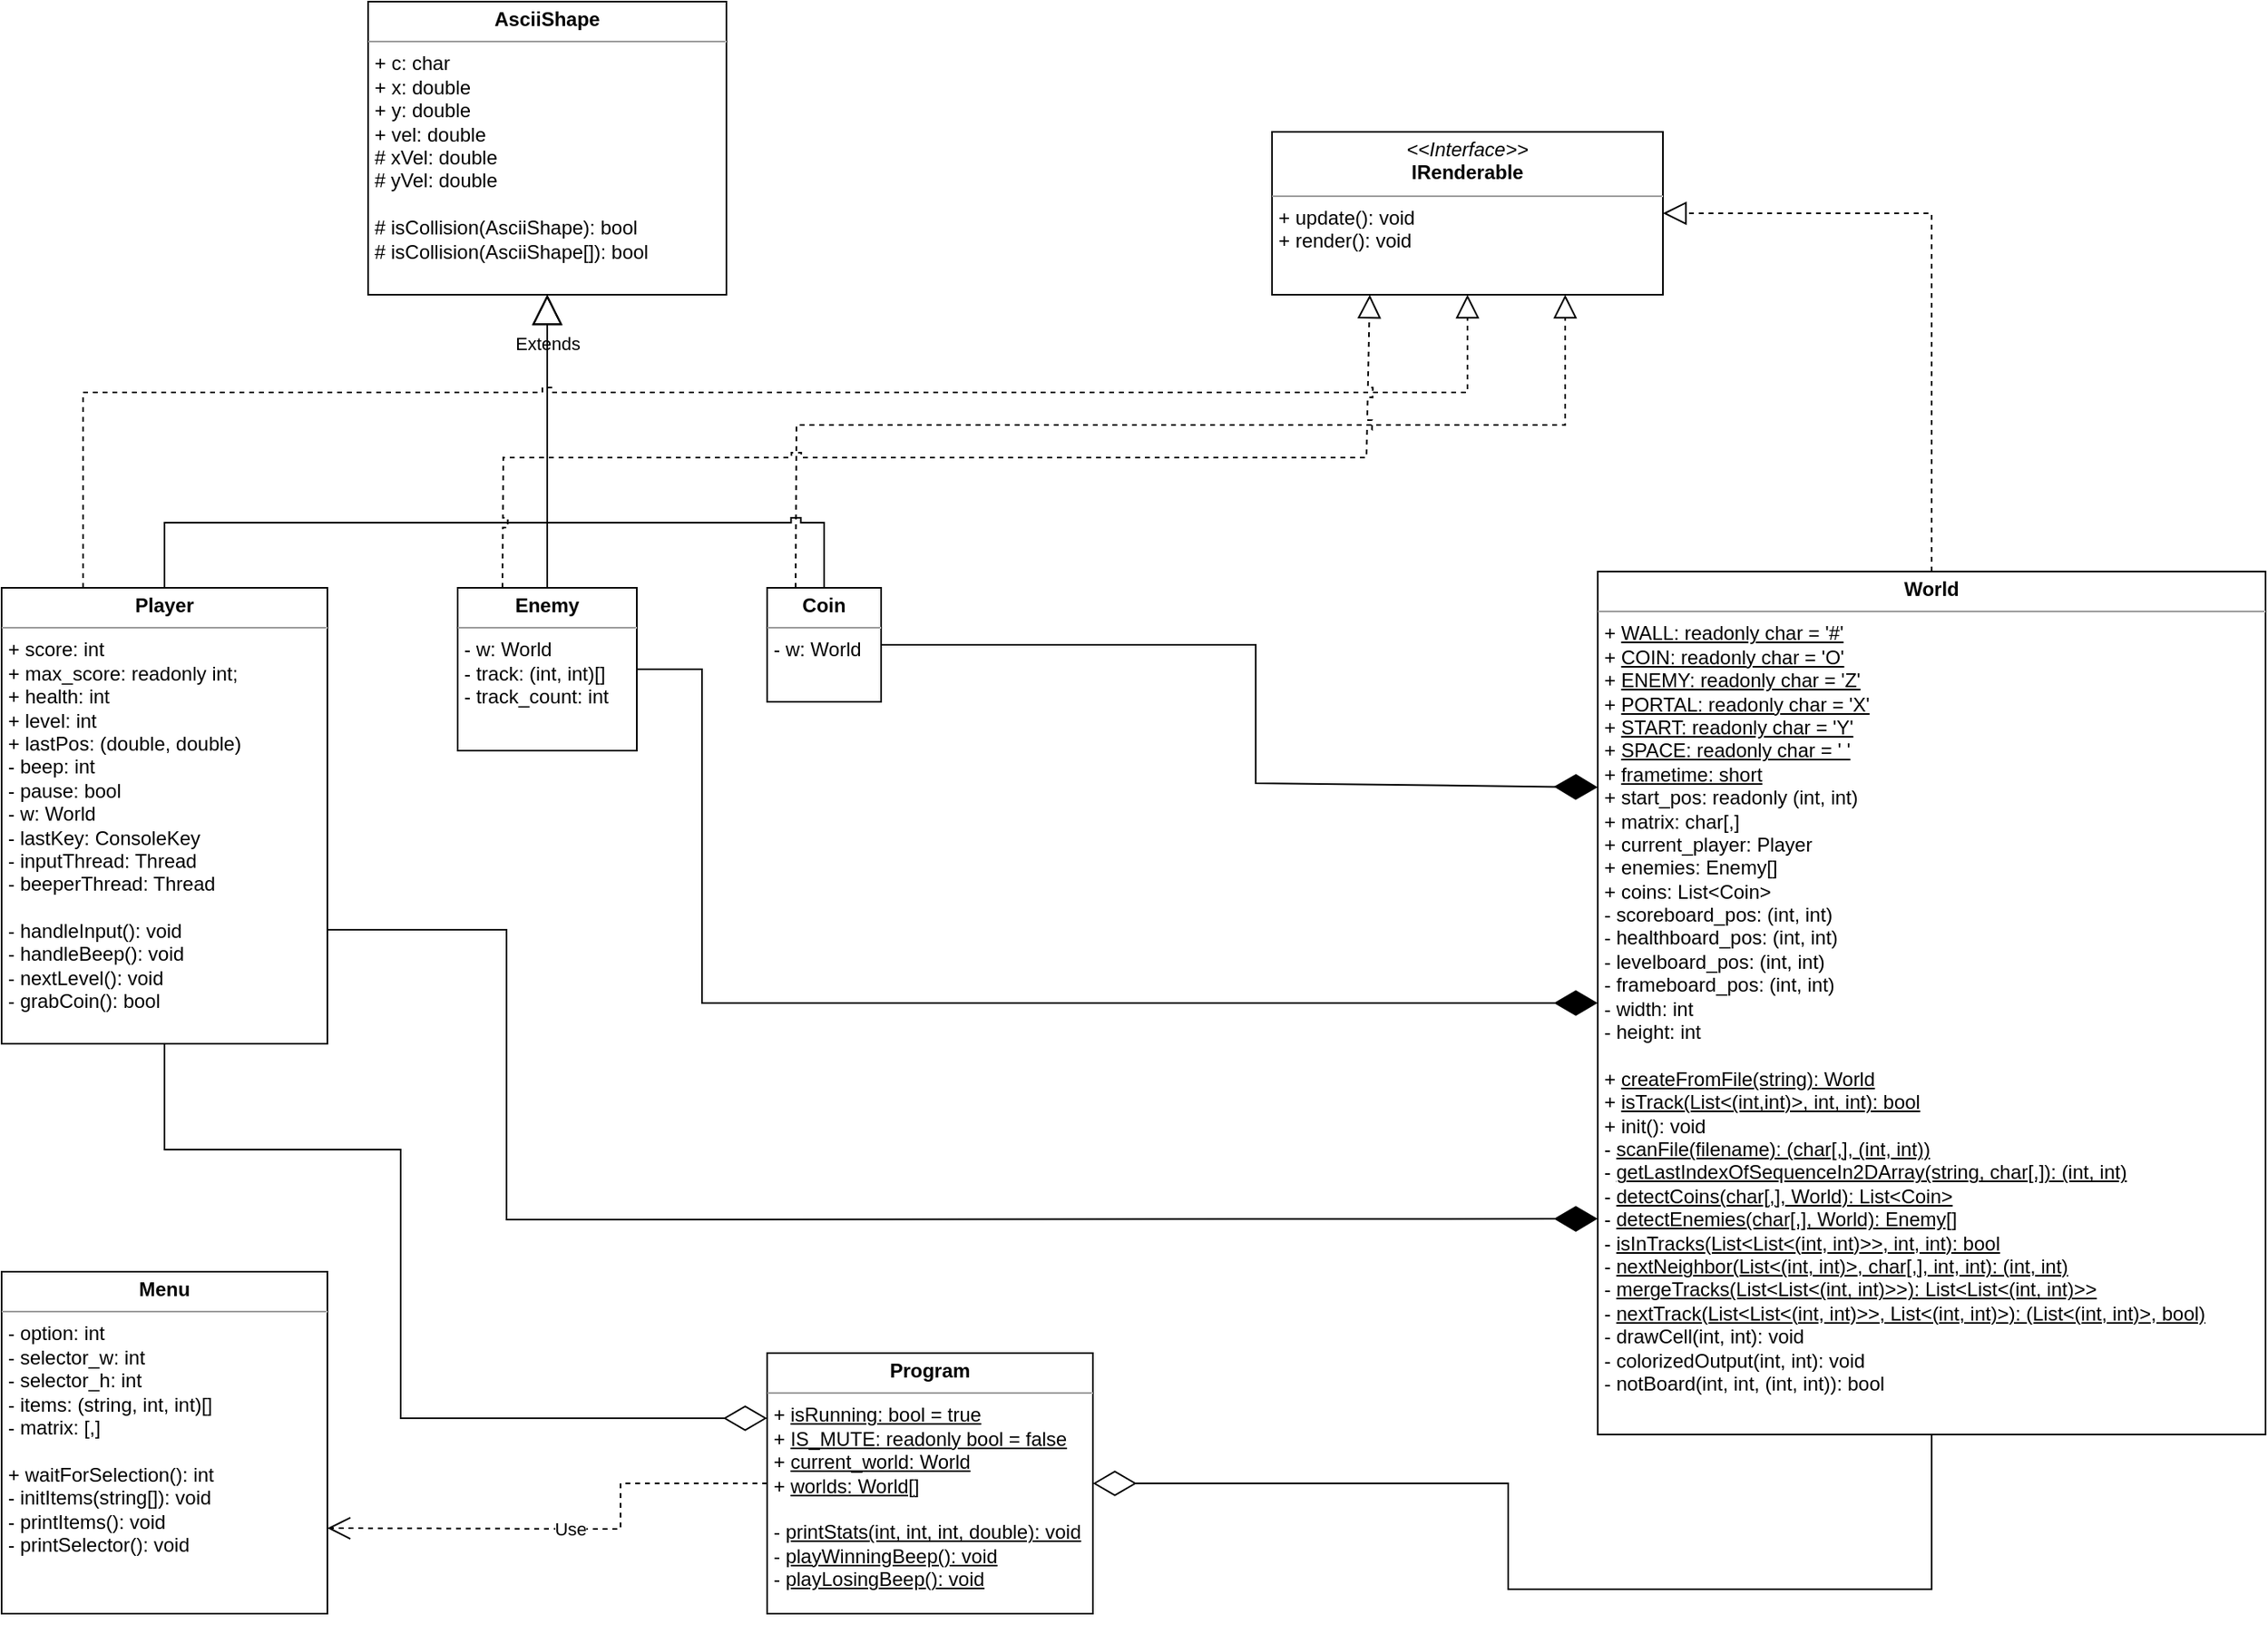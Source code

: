 <mxfile version="20.8.16" type="device"><diagram id="k9l2zKzV5pCEAbraU34X" name="Seite-1"><mxGraphModel dx="371" dy="240" grid="1" gridSize="10" guides="1" tooltips="1" connect="1" arrows="1" fold="1" page="1" pageScale="1" pageWidth="1920" pageHeight="1200" math="0" shadow="0"><root><mxCell id="0"/><mxCell id="1" parent="0"/><mxCell id="pNE3IXXDG4oPWmP49iQq-5" value="" style="endArrow=block;dashed=1;endFill=0;endSize=12;html=1;rounded=0;entryX=0.75;entryY=1;entryDx=0;entryDy=0;exitX=0.25;exitY=0;exitDx=0;exitDy=0;jumpStyle=sharp;" parent="1" source="jj0wa9IbwL9u4ZFOaKZa-3" target="jj0wa9IbwL9u4ZFOaKZa-8" edge="1"><mxGeometry width="160" relative="1" as="geometry"><mxPoint x="915" y="455" as="sourcePoint"/><mxPoint x="1445" y="275" as="targetPoint"/><Array as="points"><mxPoint x="753" y="365"/><mxPoint x="1225" y="365"/></Array></mxGeometry></mxCell><mxCell id="jj0wa9IbwL9u4ZFOaKZa-1" value="&lt;p style=&quot;margin:0px;margin-top:4px;text-align:center;&quot;&gt;&lt;b&gt;AsciiShape&lt;/b&gt;&lt;/p&gt;&lt;hr size=&quot;1&quot;&gt;&lt;p style=&quot;margin:0px;margin-left:4px;&quot;&gt;+ c: char&lt;/p&gt;&lt;p style=&quot;margin:0px;margin-left:4px;&quot;&gt;+ x: double&lt;/p&gt;&lt;p style=&quot;margin:0px;margin-left:4px;&quot;&gt;+ y: double&lt;/p&gt;&lt;p style=&quot;margin:0px;margin-left:4px;&quot;&gt;+ vel: double&lt;/p&gt;&lt;p style=&quot;margin:0px;margin-left:4px;&quot;&gt;# xVel: double&lt;/p&gt;&lt;p style=&quot;margin:0px;margin-left:4px;&quot;&gt;# yVel: double&lt;/p&gt;&lt;p style=&quot;margin:0px;margin-left:4px;&quot;&gt;&lt;br&gt;&lt;/p&gt;&lt;p style=&quot;margin:0px;margin-left:4px;&quot;&gt;&lt;span style=&quot;background-color: initial;&quot;&gt;# isCollision(AsciiShape): bool&lt;/span&gt;&lt;/p&gt;&lt;p style=&quot;margin:0px;margin-left:4px;&quot;&gt;&lt;span style=&quot;background-color: initial;&quot;&gt;# isCollision(AsciiShape[]): bool&lt;/span&gt;&lt;/p&gt;" style="verticalAlign=top;align=left;overflow=fill;fontSize=12;fontFamily=Helvetica;html=1;" parent="1" vertex="1"><mxGeometry x="490" y="105" width="220" height="180" as="geometry"/></mxCell><mxCell id="jj0wa9IbwL9u4ZFOaKZa-2" value="&lt;p style=&quot;margin:0px;margin-top:4px;text-align:center;&quot;&gt;&lt;b&gt;Player&lt;/b&gt;&lt;/p&gt;&lt;hr size=&quot;1&quot;&gt;&lt;p style=&quot;margin:0px;margin-left:4px;&quot;&gt;+ score: int&lt;/p&gt;&lt;p style=&quot;margin:0px;margin-left:4px;&quot;&gt;&lt;span style=&quot;background-color: initial;&quot;&gt;+ max_score: readonly int;&lt;/span&gt;&lt;/p&gt;&lt;p style=&quot;margin:0px;margin-left:4px;&quot;&gt;+ health: int&lt;/p&gt;&lt;p style=&quot;margin:0px;margin-left:4px;&quot;&gt;+ level: int&lt;/p&gt;&lt;p style=&quot;margin:0px;margin-left:4px;&quot;&gt;+ lastPos: (double, double)&lt;/p&gt;&lt;p style=&quot;margin:0px;margin-left:4px;&quot;&gt;- beep: int&lt;/p&gt;&lt;p style=&quot;margin:0px;margin-left:4px;&quot;&gt;&lt;span style=&quot;background-color: initial;&quot;&gt;- pause: bool&lt;/span&gt;&lt;/p&gt;&lt;p style=&quot;margin:0px;margin-left:4px;&quot;&gt;- w: World&lt;/p&gt;&lt;p style=&quot;margin:0px;margin-left:4px;&quot;&gt;&lt;span style=&quot;background-color: initial;&quot;&gt;- lastKey: ConsoleKey&lt;/span&gt;&lt;/p&gt;&lt;p style=&quot;margin:0px;margin-left:4px;&quot;&gt;- inputThread: Thread&lt;/p&gt;&lt;p style=&quot;margin:0px;margin-left:4px;&quot;&gt;- beeperThread: Thread&lt;/p&gt;&lt;p style=&quot;margin:0px;margin-left:4px;&quot;&gt;&lt;br&gt;&lt;/p&gt;&lt;p style=&quot;margin:0px;margin-left:4px;&quot;&gt;- handleInput(): void&lt;/p&gt;&lt;p style=&quot;margin:0px;margin-left:4px;&quot;&gt;- handleBeep(): void&lt;/p&gt;&lt;p style=&quot;margin:0px;margin-left:4px;&quot;&gt;- nextLevel(): void&lt;/p&gt;&lt;p style=&quot;margin:0px;margin-left:4px;&quot;&gt;- grabCoin(): bool&lt;/p&gt;" style="verticalAlign=top;align=left;overflow=fill;fontSize=12;fontFamily=Helvetica;html=1;" parent="1" vertex="1"><mxGeometry x="265" y="465" width="200" height="280" as="geometry"/></mxCell><mxCell id="jj0wa9IbwL9u4ZFOaKZa-3" value="&lt;p style=&quot;margin:0px;margin-top:4px;text-align:center;&quot;&gt;&lt;b&gt;Coin&lt;/b&gt;&lt;/p&gt;&lt;hr size=&quot;1&quot;&gt;&lt;p style=&quot;margin:0px;margin-left:4px;&quot;&gt;- w: World&lt;/p&gt;" style="verticalAlign=top;align=left;overflow=fill;fontSize=12;fontFamily=Helvetica;html=1;" parent="1" vertex="1"><mxGeometry x="735" y="465" width="70" height="70" as="geometry"/></mxCell><mxCell id="jj0wa9IbwL9u4ZFOaKZa-4" value="&lt;p style=&quot;margin:0px;margin-top:4px;text-align:center;&quot;&gt;&lt;b&gt;Enemy&lt;/b&gt;&lt;/p&gt;&lt;hr size=&quot;1&quot;&gt;&lt;p style=&quot;margin:0px;margin-left:4px;&quot;&gt;- w: World&lt;/p&gt;&lt;p style=&quot;margin:0px;margin-left:4px;&quot;&gt;- track: (int, int)[]&lt;/p&gt;&lt;p style=&quot;margin:0px;margin-left:4px;&quot;&gt;- track_count: int&lt;/p&gt;" style="verticalAlign=top;align=left;overflow=fill;fontSize=12;fontFamily=Helvetica;html=1;" parent="1" vertex="1"><mxGeometry x="545" y="465" width="110" height="100" as="geometry"/></mxCell><mxCell id="jj0wa9IbwL9u4ZFOaKZa-5" value="Extends" style="endArrow=block;endSize=16;endFill=0;html=1;rounded=0;entryX=0.5;entryY=1;entryDx=0;entryDy=0;exitX=0.5;exitY=0;exitDx=0;exitDy=0;" parent="1" source="jj0wa9IbwL9u4ZFOaKZa-4" target="jj0wa9IbwL9u4ZFOaKZa-1" edge="1"><mxGeometry x="0.667" width="160" relative="1" as="geometry"><mxPoint x="605" y="635" as="sourcePoint"/><mxPoint x="765" y="635" as="targetPoint"/><mxPoint as="offset"/></mxGeometry></mxCell><mxCell id="jj0wa9IbwL9u4ZFOaKZa-6" value="" style="endArrow=block;endSize=16;endFill=0;html=1;rounded=0;exitX=0.5;exitY=0;exitDx=0;exitDy=0;entryX=0.5;entryY=1;entryDx=0;entryDy=0;jumpStyle=sharp;" parent="1" source="jj0wa9IbwL9u4ZFOaKZa-3" target="jj0wa9IbwL9u4ZFOaKZa-1" edge="1"><mxGeometry width="160" relative="1" as="geometry"><mxPoint x="1155.0" y="415" as="sourcePoint"/><mxPoint x="865" y="365" as="targetPoint"/><Array as="points"><mxPoint x="770" y="425"/><mxPoint x="600" y="425"/></Array></mxGeometry></mxCell><mxCell id="jj0wa9IbwL9u4ZFOaKZa-7" value="" style="endArrow=block;endSize=16;endFill=0;html=1;rounded=0;entryX=0.5;entryY=1;entryDx=0;entryDy=0;exitX=0.5;exitY=0;exitDx=0;exitDy=0;" parent="1" source="jj0wa9IbwL9u4ZFOaKZa-2" target="jj0wa9IbwL9u4ZFOaKZa-1" edge="1"><mxGeometry width="160" relative="1" as="geometry"><mxPoint x="69.41" y="415" as="sourcePoint"/><mxPoint x="69.41" y="245" as="targetPoint"/><Array as="points"><mxPoint x="365" y="425"/><mxPoint x="600" y="425"/></Array></mxGeometry></mxCell><mxCell id="jj0wa9IbwL9u4ZFOaKZa-8" value="&lt;p style=&quot;margin:0px;margin-top:4px;text-align:center;&quot;&gt;&lt;i&gt;&amp;lt;&amp;lt;Interface&amp;gt;&amp;gt;&lt;/i&gt;&lt;br&gt;&lt;b&gt;IRenderable&lt;/b&gt;&lt;/p&gt;&lt;hr size=&quot;1&quot;&gt;&lt;p style=&quot;margin:0px;margin-left:4px;&quot;&gt;+ update(): void&lt;br&gt;+ render(): void&lt;/p&gt;" style="verticalAlign=top;align=left;overflow=fill;fontSize=12;fontFamily=Helvetica;html=1;" parent="1" vertex="1"><mxGeometry x="1045" y="185" width="240" height="100" as="geometry"/></mxCell><mxCell id="jj0wa9IbwL9u4ZFOaKZa-9" value="&lt;p style=&quot;margin:0px;margin-top:4px;text-align:center;&quot;&gt;&lt;b&gt;World&lt;/b&gt;&lt;/p&gt;&lt;hr size=&quot;1&quot;&gt;&lt;p style=&quot;margin:0px;margin-left:4px;&quot;&gt;+ &lt;u&gt;WALL: readonly char = '#'&lt;/u&gt;&lt;/p&gt;&lt;p style=&quot;margin:0px;margin-left:4px;&quot;&gt;+ &lt;u&gt;COIN: readonly char = 'O'&lt;/u&gt;&lt;/p&gt;&lt;p style=&quot;margin:0px;margin-left:4px;&quot;&gt;+ &lt;u&gt;ENEMY: readonly char = 'Z'&lt;/u&gt;&lt;/p&gt;&lt;p style=&quot;margin:0px;margin-left:4px;&quot;&gt;+ &lt;u&gt;PORTAL: readonly char = 'X'&lt;/u&gt;&lt;/p&gt;&lt;p style=&quot;margin:0px;margin-left:4px;&quot;&gt;+ &lt;u&gt;START: readonly char = 'Y'&lt;/u&gt;&lt;/p&gt;&lt;p style=&quot;margin:0px;margin-left:4px;&quot;&gt;+ &lt;u&gt;SPACE: readonly char = ' '&lt;/u&gt;&lt;/p&gt;&lt;p style=&quot;margin:0px;margin-left:4px;&quot;&gt;+ &lt;u&gt;frametime: short&lt;/u&gt;&lt;/p&gt;&lt;p style=&quot;margin:0px;margin-left:4px;&quot;&gt;+ start_pos: readonly (int, int)&lt;/p&gt;&lt;p style=&quot;margin:0px;margin-left:4px;&quot;&gt;+ matrix: char[,]&lt;/p&gt;&lt;p style=&quot;margin:0px;margin-left:4px;&quot;&gt;+ current_player: Player&lt;/p&gt;&lt;p style=&quot;margin:0px;margin-left:4px;&quot;&gt;+ enemies: Enemy[]&lt;/p&gt;&lt;p style=&quot;margin:0px;margin-left:4px;&quot;&gt;+ coins: List&amp;lt;Coin&amp;gt;&lt;/p&gt;&lt;p style=&quot;margin:0px;margin-left:4px;&quot;&gt;- scoreboard_pos: (int, int)&lt;/p&gt;&lt;p style=&quot;margin:0px;margin-left:4px;&quot;&gt;- healthboard_pos: (int, int)&lt;/p&gt;&lt;p style=&quot;margin:0px;margin-left:4px;&quot;&gt;- levelboard_pos: (int, int)&lt;/p&gt;&lt;p style=&quot;margin:0px;margin-left:4px;&quot;&gt;- frameboard_pos: (int, int)&lt;/p&gt;&lt;p style=&quot;margin:0px;margin-left:4px;&quot;&gt;- width: int&lt;/p&gt;&lt;p style=&quot;margin:0px;margin-left:4px;&quot;&gt;- height: int&lt;/p&gt;&lt;p style=&quot;margin:0px;margin-left:4px;&quot;&gt;&lt;br&gt;&lt;/p&gt;&lt;p style=&quot;margin:0px;margin-left:4px;&quot;&gt;+ &lt;u&gt;createFromFile(string): World&lt;/u&gt;&lt;/p&gt;&lt;p style=&quot;margin:0px;margin-left:4px;&quot;&gt;+ &lt;u&gt;isTrack(List&amp;lt;(int,int)&amp;gt;, int, int): bool&lt;/u&gt;&lt;/p&gt;&lt;p style=&quot;margin:0px;margin-left:4px;&quot;&gt;+ init(): void&lt;/p&gt;&lt;p style=&quot;margin:0px;margin-left:4px;&quot;&gt;- &lt;u&gt;scanFile(filename): (char[,], (int, int))&lt;/u&gt;&lt;/p&gt;&lt;p style=&quot;margin:0px;margin-left:4px;&quot;&gt;- &lt;u&gt;getLastIndexOfSequenceIn2DArray(string, char[,]): (int, int)&lt;/u&gt;&lt;/p&gt;&lt;p style=&quot;margin:0px;margin-left:4px;&quot;&gt;- &lt;u&gt;detectCoins(char[,], World): List&amp;lt;Coin&amp;gt;&lt;/u&gt;&lt;/p&gt;&lt;p style=&quot;margin:0px;margin-left:4px;&quot;&gt;- &lt;u&gt;detectEnemies(char[,], World): Enemy[]&lt;/u&gt;&lt;/p&gt;&lt;p style=&quot;margin:0px;margin-left:4px;&quot;&gt;- &lt;u&gt;isInTracks(List&amp;lt;List&amp;lt;(int, int)&amp;gt;&amp;gt;, int, int): bool&lt;/u&gt;&lt;/p&gt;&lt;p style=&quot;margin:0px;margin-left:4px;&quot;&gt;- &lt;u&gt;nextNeighbor(List&amp;lt;(int, int)&amp;gt;, char[,], int, int): (int, int)&lt;/u&gt;&lt;/p&gt;&lt;p style=&quot;margin:0px;margin-left:4px;&quot;&gt;- &lt;u&gt;mergeTracks(List&amp;lt;List&amp;lt;(int, int)&amp;gt;&amp;gt;): List&amp;lt;List&amp;lt;(int, int)&amp;gt;&amp;gt;&lt;/u&gt;&lt;/p&gt;&lt;p style=&quot;margin:0px;margin-left:4px;&quot;&gt;- &lt;u&gt;nextTrack(List&amp;lt;List&amp;lt;(int, int)&amp;gt;&amp;gt;, List&amp;lt;(int, int)&amp;gt;): (List&amp;lt;(int, int)&amp;gt;, bool)&lt;/u&gt;&lt;/p&gt;&lt;p style=&quot;border-color: var(--border-color); margin: 0px 0px 0px 4px;&quot;&gt;- drawCell(int, int): void&lt;/p&gt;&lt;p style=&quot;border-color: var(--border-color); margin: 0px 0px 0px 4px;&quot;&gt;- colorizedOutput(int, int): void&lt;/p&gt;&lt;p style=&quot;border-color: var(--border-color); margin: 0px 0px 0px 4px;&quot;&gt;- notBoard(int, int, (int, int)): bool&lt;/p&gt;" style="verticalAlign=top;align=left;overflow=fill;fontSize=12;fontFamily=Helvetica;html=1;" parent="1" vertex="1"><mxGeometry x="1245" y="455" width="410" height="530" as="geometry"/></mxCell><mxCell id="pNE3IXXDG4oPWmP49iQq-1" value="&lt;p style=&quot;margin:0px;margin-top:4px;text-align:center;&quot;&gt;&lt;b&gt;Menu&lt;/b&gt;&lt;/p&gt;&lt;hr size=&quot;1&quot;&gt;&lt;p style=&quot;margin:0px;margin-left:4px;&quot;&gt;- option: int&lt;/p&gt;&lt;p style=&quot;margin:0px;margin-left:4px;&quot;&gt;- selector_w: int&lt;/p&gt;&lt;p style=&quot;margin:0px;margin-left:4px;&quot;&gt;- selector_h: int&lt;/p&gt;&lt;p style=&quot;margin:0px;margin-left:4px;&quot;&gt;- items: (string, int, int)[]&lt;/p&gt;&lt;p style=&quot;margin:0px;margin-left:4px;&quot;&gt;- matrix: [,]&lt;/p&gt;&lt;p style=&quot;margin:0px;margin-left:4px;&quot;&gt;&lt;br&gt;&lt;/p&gt;&lt;p style=&quot;margin:0px;margin-left:4px;&quot;&gt;+&amp;nbsp;waitForSelection(): int&lt;/p&gt;&lt;p style=&quot;margin:0px;margin-left:4px;&quot;&gt;- initItems(string[]): void&lt;/p&gt;&lt;p style=&quot;margin:0px;margin-left:4px;&quot;&gt;-&amp;nbsp;printItems(): void&lt;/p&gt;&lt;p style=&quot;margin:0px;margin-left:4px;&quot;&gt;-&amp;nbsp;printSelector(): void&lt;/p&gt;" style="verticalAlign=top;align=left;overflow=fill;fontSize=12;fontFamily=Helvetica;html=1;" parent="1" vertex="1"><mxGeometry x="265" y="885" width="200" height="210" as="geometry"/></mxCell><mxCell id="pNE3IXXDG4oPWmP49iQq-3" value="" style="endArrow=block;dashed=1;endFill=0;endSize=12;html=1;rounded=0;entryX=0.5;entryY=1;entryDx=0;entryDy=0;exitX=0.25;exitY=0;exitDx=0;exitDy=0;jumpStyle=sharp;" parent="1" source="jj0wa9IbwL9u4ZFOaKZa-2" target="jj0wa9IbwL9u4ZFOaKZa-8" edge="1"><mxGeometry width="160" relative="1" as="geometry"><mxPoint x="675" y="345" as="sourcePoint"/><mxPoint x="1165" y="385" as="targetPoint"/><Array as="points"><mxPoint x="315" y="345"/><mxPoint x="1165" y="345"/></Array></mxGeometry></mxCell><mxCell id="pNE3IXXDG4oPWmP49iQq-6" value="" style="endArrow=block;dashed=1;endFill=0;endSize=12;html=1;rounded=0;exitX=0.5;exitY=0;exitDx=0;exitDy=0;entryX=1;entryY=0.5;entryDx=0;entryDy=0;" parent="1" source="jj0wa9IbwL9u4ZFOaKZa-9" target="jj0wa9IbwL9u4ZFOaKZa-8" edge="1"><mxGeometry width="160" relative="1" as="geometry"><mxPoint x="764.5" y="605" as="sourcePoint"/><mxPoint x="1284.5" y="355" as="targetPoint"/><Array as="points"><mxPoint x="1450" y="345"/><mxPoint x="1450" y="235"/></Array></mxGeometry></mxCell><mxCell id="pNE3IXXDG4oPWmP49iQq-4" value="" style="endArrow=block;dashed=1;endFill=0;endSize=12;html=1;rounded=0;entryX=0.25;entryY=1;entryDx=0;entryDy=0;exitX=0.25;exitY=0;exitDx=0;exitDy=0;jumpStyle=sharp;" parent="1" source="jj0wa9IbwL9u4ZFOaKZa-4" target="jj0wa9IbwL9u4ZFOaKZa-8" edge="1"><mxGeometry width="160" relative="1" as="geometry"><mxPoint x="845" y="475" as="sourcePoint"/><mxPoint x="1680" y="295" as="targetPoint"/><Array as="points"><mxPoint x="573" y="385"/><mxPoint x="1103" y="385"/></Array></mxGeometry></mxCell><mxCell id="U2auK58z26ZljY0NJEWA-1" value="" style="endArrow=diamondThin;endFill=1;endSize=24;html=1;rounded=0;exitX=1;exitY=0.75;exitDx=0;exitDy=0;entryX=0;entryY=0.75;entryDx=0;entryDy=0;" edge="1" parent="1" source="jj0wa9IbwL9u4ZFOaKZa-2" target="jj0wa9IbwL9u4ZFOaKZa-9"><mxGeometry width="160" relative="1" as="geometry"><mxPoint x="605" y="715" as="sourcePoint"/><mxPoint x="765" y="715" as="targetPoint"/><Array as="points"><mxPoint x="575" y="675"/><mxPoint x="575" y="853"/></Array></mxGeometry></mxCell><mxCell id="U2auK58z26ZljY0NJEWA-2" value="" style="endArrow=diamondThin;endFill=1;endSize=24;html=1;rounded=0;exitX=1;exitY=0.5;exitDx=0;exitDy=0;entryX=0;entryY=0.5;entryDx=0;entryDy=0;" edge="1" parent="1" source="jj0wa9IbwL9u4ZFOaKZa-4" target="jj0wa9IbwL9u4ZFOaKZa-9"><mxGeometry width="160" relative="1" as="geometry"><mxPoint x="425" y="567.5" as="sourcePoint"/><mxPoint x="1205" y="745" as="targetPoint"/><Array as="points"><mxPoint x="695" y="515"/><mxPoint x="695" y="720"/></Array></mxGeometry></mxCell><mxCell id="U2auK58z26ZljY0NJEWA-3" value="" style="endArrow=diamondThin;endFill=1;endSize=24;html=1;rounded=0;exitX=1;exitY=0.5;exitDx=0;exitDy=0;entryX=0;entryY=0.25;entryDx=0;entryDy=0;" edge="1" parent="1" source="jj0wa9IbwL9u4ZFOaKZa-3" target="jj0wa9IbwL9u4ZFOaKZa-9"><mxGeometry width="160" relative="1" as="geometry"><mxPoint x="665" y="605" as="sourcePoint"/><mxPoint x="1445" y="782.5" as="targetPoint"/><Array as="points"><mxPoint x="1035" y="500"/><mxPoint x="1035" y="585"/></Array></mxGeometry></mxCell><mxCell id="U2auK58z26ZljY0NJEWA-5" value="&lt;p style=&quot;margin:0px;margin-top:4px;text-align:center;&quot;&gt;&lt;b&gt;Program&lt;/b&gt;&lt;/p&gt;&lt;hr size=&quot;1&quot;&gt;&lt;p style=&quot;margin:0px;margin-left:4px;&quot;&gt;+ &lt;u&gt;isRunning: bool = true&lt;/u&gt;&lt;/p&gt;&lt;p style=&quot;margin:0px;margin-left:4px;&quot;&gt;+ &lt;u&gt;IS_MUTE: readonly bool = false&lt;/u&gt;&lt;/p&gt;&lt;p style=&quot;margin:0px;margin-left:4px;&quot;&gt;+ &lt;u&gt;current_world: World&lt;/u&gt;&lt;/p&gt;&lt;p style=&quot;margin:0px;margin-left:4px;&quot;&gt;+ &lt;u&gt;worlds: World[]&lt;/u&gt;&lt;/p&gt;&lt;p style=&quot;margin:0px;margin-left:4px;&quot;&gt;&lt;br&gt;&lt;/p&gt;&lt;p style=&quot;margin:0px;margin-left:4px;&quot;&gt;- &lt;u&gt;printStats(int, int, int, double): void&lt;/u&gt;&lt;/p&gt;&lt;p style=&quot;margin:0px;margin-left:4px;&quot;&gt;- &lt;u&gt;playWinningBeep(): void&lt;/u&gt;&lt;/p&gt;&lt;p style=&quot;margin:0px;margin-left:4px;&quot;&gt;- &lt;u&gt;playLosingBeep(): void&lt;/u&gt;&lt;/p&gt;" style="verticalAlign=top;align=left;overflow=fill;fontSize=12;fontFamily=Helvetica;html=1;" vertex="1" parent="1"><mxGeometry x="735" y="935" width="200" height="160" as="geometry"/></mxCell><mxCell id="U2auK58z26ZljY0NJEWA-7" value="Use" style="endArrow=open;endSize=12;dashed=1;html=1;rounded=0;exitX=0;exitY=0.5;exitDx=0;exitDy=0;entryX=1;entryY=0.75;entryDx=0;entryDy=0;" edge="1" parent="1" source="U2auK58z26ZljY0NJEWA-5" target="pNE3IXXDG4oPWmP49iQq-1"><mxGeometry width="160" relative="1" as="geometry"><mxPoint x="565" y="1165" as="sourcePoint"/><mxPoint x="1080" y="1135" as="targetPoint"/><Array as="points"><mxPoint x="645" y="1015"/><mxPoint x="645" y="1043"/></Array></mxGeometry></mxCell><mxCell id="U2auK58z26ZljY0NJEWA-10" value="" style="endArrow=diamondThin;endFill=0;endSize=24;html=1;rounded=0;entryX=1;entryY=0.5;entryDx=0;entryDy=0;exitX=0.5;exitY=1;exitDx=0;exitDy=0;" edge="1" parent="1" source="jj0wa9IbwL9u4ZFOaKZa-9" target="U2auK58z26ZljY0NJEWA-5"><mxGeometry width="160" relative="1" as="geometry"><mxPoint x="950" y="910" as="sourcePoint"/><mxPoint x="1220" y="1080" as="targetPoint"/><Array as="points"><mxPoint x="1450" y="1080"/><mxPoint x="1190" y="1080"/><mxPoint x="1190" y="1015"/></Array></mxGeometry></mxCell><mxCell id="U2auK58z26ZljY0NJEWA-12" value="" style="endArrow=diamondThin;endFill=0;endSize=24;html=1;rounded=0;exitX=0.5;exitY=1;exitDx=0;exitDy=0;entryX=0;entryY=0.25;entryDx=0;entryDy=0;" edge="1" parent="1" source="jj0wa9IbwL9u4ZFOaKZa-2" target="U2auK58z26ZljY0NJEWA-5"><mxGeometry width="160" relative="1" as="geometry"><mxPoint x="630" y="850" as="sourcePoint"/><mxPoint x="790" y="850" as="targetPoint"/><Array as="points"><mxPoint x="365" y="810"/><mxPoint x="510" y="810"/><mxPoint x="510" y="975"/></Array></mxGeometry></mxCell></root></mxGraphModel></diagram></mxfile>